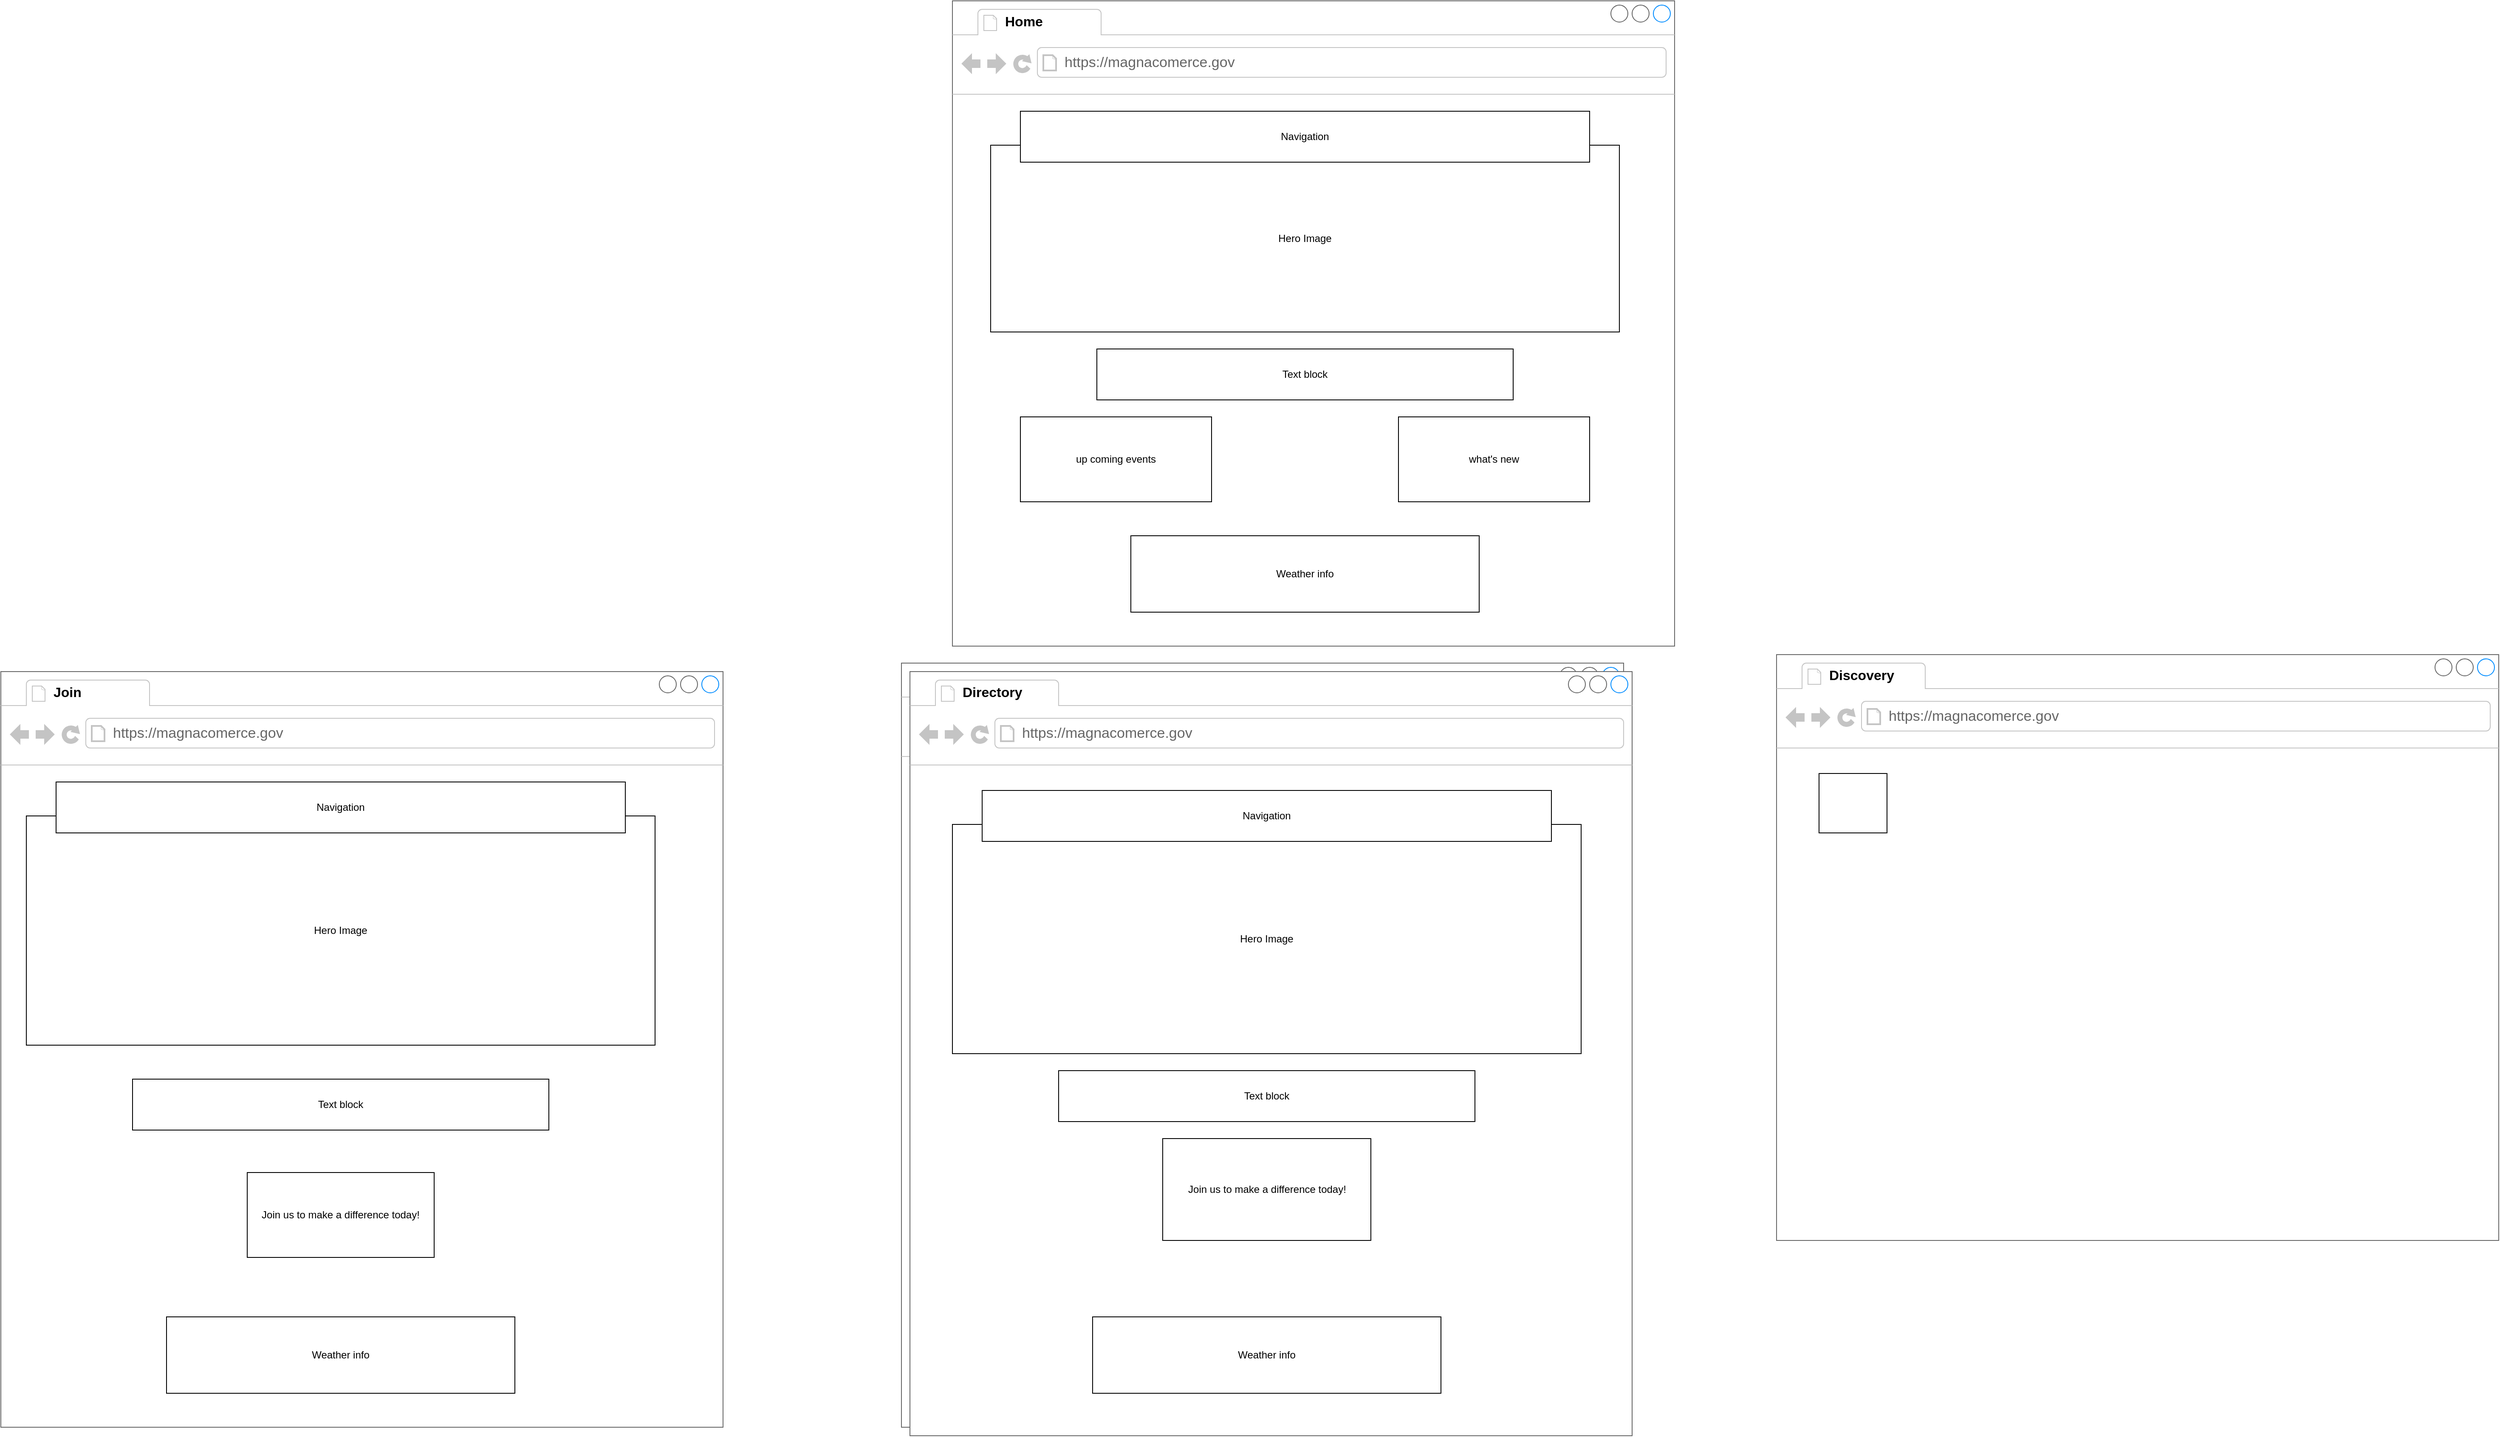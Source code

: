<mxfile version="22.0.8" type="device">
  <diagram name="Page-1" id="0D_XUECcbP_-Xq-RHdxq">
    <mxGraphModel dx="3774" dy="1152" grid="1" gridSize="10" guides="1" tooltips="1" connect="1" arrows="1" fold="1" page="1" pageScale="1" pageWidth="850" pageHeight="1100" math="0" shadow="0">
      <root>
        <mxCell id="0" />
        <mxCell id="1" parent="0" />
        <mxCell id="nEkNQTo_gxOI6gmib4o7-44" value="" style="strokeWidth=1;shadow=0;dashed=0;align=center;html=1;shape=mxgraph.mockup.containers.browserWindow;rSize=0;strokeColor=#666666;strokeColor2=#008cff;strokeColor3=#c4c4c4;mainText=,;recursiveResize=0;" parent="1" vertex="1">
          <mxGeometry width="850" height="760" as="geometry" />
        </mxCell>
        <mxCell id="nEkNQTo_gxOI6gmib4o7-45" value="&lt;strong style=&quot;color: rgb(0, 0, 0); font-family: Montserrat, Helvetica, sans-serif; font-size: 16px;&quot;&gt;Home&lt;/strong&gt;&amp;nbsp;" style="strokeWidth=1;shadow=0;dashed=0;align=center;html=1;shape=mxgraph.mockup.containers.anchor;fontSize=17;fontColor=#666666;align=left;whiteSpace=wrap;" parent="nEkNQTo_gxOI6gmib4o7-44" vertex="1">
          <mxGeometry x="60" y="12" width="110" height="26" as="geometry" />
        </mxCell>
        <mxCell id="nEkNQTo_gxOI6gmib4o7-46" value="https://magnacomerce.gov" style="strokeWidth=1;shadow=0;dashed=0;align=center;html=1;shape=mxgraph.mockup.containers.anchor;rSize=0;fontSize=17;fontColor=#666666;align=left;" parent="nEkNQTo_gxOI6gmib4o7-44" vertex="1">
          <mxGeometry x="130" y="60" width="250" height="26" as="geometry" />
        </mxCell>
        <mxCell id="yR7rktbDXTXgNNXBTuQe-1" value="Hero Image" style="rounded=0;whiteSpace=wrap;html=1;" parent="nEkNQTo_gxOI6gmib4o7-44" vertex="1">
          <mxGeometry x="45" y="170" width="740" height="220" as="geometry" />
        </mxCell>
        <mxCell id="yR7rktbDXTXgNNXBTuQe-14" value="Navigation" style="rounded=0;whiteSpace=wrap;html=1;" parent="nEkNQTo_gxOI6gmib4o7-44" vertex="1">
          <mxGeometry x="80" y="130" width="670" height="60" as="geometry" />
        </mxCell>
        <mxCell id="R5dkrLSoF7o3c6FtXyGB-1" value="up coming events" style="rounded=0;whiteSpace=wrap;html=1;" vertex="1" parent="nEkNQTo_gxOI6gmib4o7-44">
          <mxGeometry x="80" y="490" width="225" height="100" as="geometry" />
        </mxCell>
        <mxCell id="R5dkrLSoF7o3c6FtXyGB-2" value="what&#39;s new" style="rounded=0;whiteSpace=wrap;html=1;" vertex="1" parent="nEkNQTo_gxOI6gmib4o7-44">
          <mxGeometry x="525" y="490" width="225" height="100" as="geometry" />
        </mxCell>
        <mxCell id="R5dkrLSoF7o3c6FtXyGB-11" value="Weather info" style="rounded=0;whiteSpace=wrap;html=1;" vertex="1" parent="nEkNQTo_gxOI6gmib4o7-44">
          <mxGeometry x="210" y="630" width="410" height="90" as="geometry" />
        </mxCell>
        <mxCell id="R5dkrLSoF7o3c6FtXyGB-22" value="Text block" style="rounded=0;whiteSpace=wrap;html=1;" vertex="1" parent="nEkNQTo_gxOI6gmib4o7-44">
          <mxGeometry x="170" y="410" width="490" height="60" as="geometry" />
        </mxCell>
        <mxCell id="yR7rktbDXTXgNNXBTuQe-2" value="" style="strokeWidth=1;shadow=0;dashed=0;align=center;html=1;shape=mxgraph.mockup.containers.browserWindow;rSize=0;strokeColor=#666666;strokeColor2=#008cff;strokeColor3=#c4c4c4;mainText=,;recursiveResize=0;" parent="1" vertex="1">
          <mxGeometry x="970" y="770" width="850" height="690" as="geometry" />
        </mxCell>
        <mxCell id="yR7rktbDXTXgNNXBTuQe-3" value="&lt;font face=&quot;Montserrat, Helvetica, sans-serif&quot; color=&quot;#000000&quot;&gt;&lt;span style=&quot;font-size: 16px;&quot;&gt;&lt;b&gt;Discovery&lt;/b&gt;&lt;/span&gt;&lt;/font&gt;" style="strokeWidth=1;shadow=0;dashed=0;align=center;html=1;shape=mxgraph.mockup.containers.anchor;fontSize=17;fontColor=#666666;align=left;whiteSpace=wrap;" parent="yR7rktbDXTXgNNXBTuQe-2" vertex="1">
          <mxGeometry x="60" y="12" width="110" height="26" as="geometry" />
        </mxCell>
        <mxCell id="yR7rktbDXTXgNNXBTuQe-4" value="https://magnacomerce.gov" style="strokeWidth=1;shadow=0;dashed=0;align=center;html=1;shape=mxgraph.mockup.containers.anchor;rSize=0;fontSize=17;fontColor=#666666;align=left;" parent="yR7rktbDXTXgNNXBTuQe-2" vertex="1">
          <mxGeometry x="130" y="60" width="250" height="26" as="geometry" />
        </mxCell>
        <mxCell id="yR7rktbDXTXgNNXBTuQe-5" value="" style="rounded=0;whiteSpace=wrap;html=1;" parent="yR7rktbDXTXgNNXBTuQe-2" vertex="1">
          <mxGeometry x="50" y="140" width="80" height="70" as="geometry" />
        </mxCell>
        <mxCell id="yR7rktbDXTXgNNXBTuQe-6" value="" style="strokeWidth=1;shadow=0;dashed=0;align=center;html=1;shape=mxgraph.mockup.containers.browserWindow;rSize=0;strokeColor=#666666;strokeColor2=#008cff;strokeColor3=#c4c4c4;mainText=,;recursiveResize=0;" parent="1" vertex="1">
          <mxGeometry x="-60" y="780" width="850" height="900" as="geometry" />
        </mxCell>
        <mxCell id="yR7rktbDXTXgNNXBTuQe-7" value="&lt;font face=&quot;Montserrat, Helvetica, sans-serif&quot; color=&quot;#000000&quot;&gt;&lt;span style=&quot;font-size: 16px;&quot;&gt;&lt;b&gt;Directory&lt;/b&gt;&lt;/span&gt;&lt;/font&gt;" style="strokeWidth=1;shadow=0;dashed=0;align=center;html=1;shape=mxgraph.mockup.containers.anchor;fontSize=17;fontColor=#666666;align=left;whiteSpace=wrap;" parent="yR7rktbDXTXgNNXBTuQe-6" vertex="1">
          <mxGeometry x="60" y="12" width="110" height="26" as="geometry" />
        </mxCell>
        <mxCell id="yR7rktbDXTXgNNXBTuQe-8" value="https://magnacomerce.gov" style="strokeWidth=1;shadow=0;dashed=0;align=center;html=1;shape=mxgraph.mockup.containers.anchor;rSize=0;fontSize=17;fontColor=#666666;align=left;" parent="yR7rktbDXTXgNNXBTuQe-6" vertex="1">
          <mxGeometry x="130" y="60" width="250" height="26" as="geometry" />
        </mxCell>
        <mxCell id="R5dkrLSoF7o3c6FtXyGB-3" value="Hero Image" style="rounded=0;whiteSpace=wrap;html=1;" vertex="1" parent="yR7rktbDXTXgNNXBTuQe-6">
          <mxGeometry x="50" y="180" width="740" height="270" as="geometry" />
        </mxCell>
        <mxCell id="R5dkrLSoF7o3c6FtXyGB-4" value="Navigation" style="rounded=0;whiteSpace=wrap;html=1;" vertex="1" parent="yR7rktbDXTXgNNXBTuQe-6">
          <mxGeometry x="85" y="140" width="670" height="60" as="geometry" />
        </mxCell>
        <mxCell id="R5dkrLSoF7o3c6FtXyGB-8" value="Join us to make a difference today!" style="rounded=0;whiteSpace=wrap;html=1;" vertex="1" parent="yR7rktbDXTXgNNXBTuQe-6">
          <mxGeometry x="297.5" y="550" width="245" height="120" as="geometry" />
        </mxCell>
        <mxCell id="R5dkrLSoF7o3c6FtXyGB-10" value="Weather info" style="rounded=0;whiteSpace=wrap;html=1;" vertex="1" parent="yR7rktbDXTXgNNXBTuQe-6">
          <mxGeometry x="215" y="760" width="410" height="90" as="geometry" />
        </mxCell>
        <mxCell id="R5dkrLSoF7o3c6FtXyGB-13" value="Text block" style="rounded=0;whiteSpace=wrap;html=1;" vertex="1" parent="yR7rktbDXTXgNNXBTuQe-6">
          <mxGeometry x="175" y="470" width="490" height="60" as="geometry" />
        </mxCell>
        <mxCell id="yR7rktbDXTXgNNXBTuQe-10" value="" style="strokeWidth=1;shadow=0;dashed=0;align=center;html=1;shape=mxgraph.mockup.containers.browserWindow;rSize=0;strokeColor=#666666;strokeColor2=#008cff;strokeColor3=#c4c4c4;mainText=,;recursiveResize=0;" parent="1" vertex="1">
          <mxGeometry x="-1120" y="790" width="850" height="890" as="geometry" />
        </mxCell>
        <mxCell id="yR7rktbDXTXgNNXBTuQe-11" value="&lt;font face=&quot;Montserrat, Helvetica, sans-serif&quot; color=&quot;#000000&quot;&gt;&lt;span style=&quot;font-size: 16px;&quot;&gt;&lt;b&gt;Join&lt;/b&gt;&lt;/span&gt;&lt;/font&gt;" style="strokeWidth=1;shadow=0;dashed=0;align=center;html=1;shape=mxgraph.mockup.containers.anchor;fontSize=17;fontColor=#666666;align=left;whiteSpace=wrap;" parent="yR7rktbDXTXgNNXBTuQe-10" vertex="1">
          <mxGeometry x="60" y="12" width="110" height="26" as="geometry" />
        </mxCell>
        <mxCell id="yR7rktbDXTXgNNXBTuQe-12" value="https://magnacomerce.gov" style="strokeWidth=1;shadow=0;dashed=0;align=center;html=1;shape=mxgraph.mockup.containers.anchor;rSize=0;fontSize=17;fontColor=#666666;align=left;" parent="yR7rktbDXTXgNNXBTuQe-10" vertex="1">
          <mxGeometry x="130" y="60" width="250" height="26" as="geometry" />
        </mxCell>
        <mxCell id="R5dkrLSoF7o3c6FtXyGB-5" value="Hero Image" style="rounded=0;whiteSpace=wrap;html=1;" vertex="1" parent="yR7rktbDXTXgNNXBTuQe-10">
          <mxGeometry x="30" y="170" width="740" height="270" as="geometry" />
        </mxCell>
        <mxCell id="R5dkrLSoF7o3c6FtXyGB-6" value="Navigation" style="rounded=0;whiteSpace=wrap;html=1;" vertex="1" parent="yR7rktbDXTXgNNXBTuQe-10">
          <mxGeometry x="65" y="130" width="670" height="60" as="geometry" />
        </mxCell>
        <mxCell id="R5dkrLSoF7o3c6FtXyGB-7" value="Join us to make a difference today!" style="rounded=0;whiteSpace=wrap;html=1;" vertex="1" parent="yR7rktbDXTXgNNXBTuQe-10">
          <mxGeometry x="290" y="590" width="220" height="100" as="geometry" />
        </mxCell>
        <mxCell id="R5dkrLSoF7o3c6FtXyGB-9" value="Weather info" style="rounded=0;whiteSpace=wrap;html=1;" vertex="1" parent="yR7rktbDXTXgNNXBTuQe-10">
          <mxGeometry x="195" y="760" width="410" height="90" as="geometry" />
        </mxCell>
        <mxCell id="R5dkrLSoF7o3c6FtXyGB-12" value="Text block" style="rounded=0;whiteSpace=wrap;html=1;" vertex="1" parent="yR7rktbDXTXgNNXBTuQe-10">
          <mxGeometry x="155" y="480" width="490" height="60" as="geometry" />
        </mxCell>
        <mxCell id="R5dkrLSoF7o3c6FtXyGB-14" value="" style="strokeWidth=1;shadow=0;dashed=0;align=center;html=1;shape=mxgraph.mockup.containers.browserWindow;rSize=0;strokeColor=#666666;strokeColor2=#008cff;strokeColor3=#c4c4c4;mainText=,;recursiveResize=0;" vertex="1" parent="1">
          <mxGeometry x="-50" y="790" width="850" height="900" as="geometry" />
        </mxCell>
        <mxCell id="R5dkrLSoF7o3c6FtXyGB-15" value="&lt;font face=&quot;Montserrat, Helvetica, sans-serif&quot; color=&quot;#000000&quot;&gt;&lt;span style=&quot;font-size: 16px;&quot;&gt;&lt;b&gt;Directory&lt;/b&gt;&lt;/span&gt;&lt;/font&gt;" style="strokeWidth=1;shadow=0;dashed=0;align=center;html=1;shape=mxgraph.mockup.containers.anchor;fontSize=17;fontColor=#666666;align=left;whiteSpace=wrap;" vertex="1" parent="R5dkrLSoF7o3c6FtXyGB-14">
          <mxGeometry x="60" y="12" width="110" height="26" as="geometry" />
        </mxCell>
        <mxCell id="R5dkrLSoF7o3c6FtXyGB-16" value="https://magnacomerce.gov" style="strokeWidth=1;shadow=0;dashed=0;align=center;html=1;shape=mxgraph.mockup.containers.anchor;rSize=0;fontSize=17;fontColor=#666666;align=left;" vertex="1" parent="R5dkrLSoF7o3c6FtXyGB-14">
          <mxGeometry x="130" y="60" width="250" height="26" as="geometry" />
        </mxCell>
        <mxCell id="R5dkrLSoF7o3c6FtXyGB-17" value="Hero Image" style="rounded=0;whiteSpace=wrap;html=1;" vertex="1" parent="R5dkrLSoF7o3c6FtXyGB-14">
          <mxGeometry x="50" y="180" width="740" height="270" as="geometry" />
        </mxCell>
        <mxCell id="R5dkrLSoF7o3c6FtXyGB-18" value="Navigation" style="rounded=0;whiteSpace=wrap;html=1;" vertex="1" parent="R5dkrLSoF7o3c6FtXyGB-14">
          <mxGeometry x="85" y="140" width="670" height="60" as="geometry" />
        </mxCell>
        <mxCell id="R5dkrLSoF7o3c6FtXyGB-19" value="Join us to make a difference today!" style="rounded=0;whiteSpace=wrap;html=1;" vertex="1" parent="R5dkrLSoF7o3c6FtXyGB-14">
          <mxGeometry x="297.5" y="550" width="245" height="120" as="geometry" />
        </mxCell>
        <mxCell id="R5dkrLSoF7o3c6FtXyGB-20" value="Weather info" style="rounded=0;whiteSpace=wrap;html=1;" vertex="1" parent="R5dkrLSoF7o3c6FtXyGB-14">
          <mxGeometry x="215" y="760" width="410" height="90" as="geometry" />
        </mxCell>
        <mxCell id="R5dkrLSoF7o3c6FtXyGB-21" value="Text block" style="rounded=0;whiteSpace=wrap;html=1;" vertex="1" parent="R5dkrLSoF7o3c6FtXyGB-14">
          <mxGeometry x="175" y="470" width="490" height="60" as="geometry" />
        </mxCell>
      </root>
    </mxGraphModel>
  </diagram>
</mxfile>
